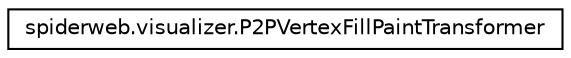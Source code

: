 digraph G
{
  edge [fontname="Helvetica",fontsize="10",labelfontname="Helvetica",labelfontsize="10"];
  node [fontname="Helvetica",fontsize="10",shape=record];
  rankdir=LR;
  Node1 [label="spiderweb.visualizer.P2PVertexFillPaintTransformer",height=0.2,width=0.4,color="black", fillcolor="white", style="filled",URL="$classspiderweb_1_1visualizer_1_1_p2_p_vertex_fill_paint_transformer.html"];
}
